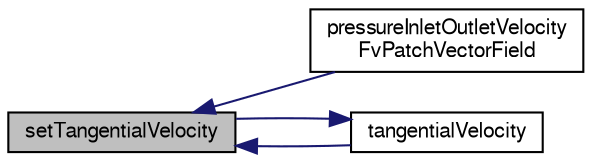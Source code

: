 digraph "setTangentialVelocity"
{
  bgcolor="transparent";
  edge [fontname="FreeSans",fontsize="10",labelfontname="FreeSans",labelfontsize="10"];
  node [fontname="FreeSans",fontsize="10",shape=record];
  rankdir="LR";
  Node131 [label="setTangentialVelocity",height=0.2,width=0.4,color="black", fillcolor="grey75", style="filled", fontcolor="black"];
  Node131 -> Node132 [dir="back",color="midnightblue",fontsize="10",style="solid",fontname="FreeSans"];
  Node132 [label="pressureInletOutletVelocity\lFvPatchVectorField",height=0.2,width=0.4,color="black",URL="$a22226.html#ad03b7862837a11794d9f5e6c729c236e",tooltip="Construct as copy setting internal field reference. "];
  Node131 -> Node133 [dir="back",color="midnightblue",fontsize="10",style="solid",fontname="FreeSans"];
  Node133 [label="tangentialVelocity",height=0.2,width=0.4,color="black",URL="$a22226.html#a04b8709a5d2bf495ca52f965bbe2bc7e",tooltip="Return the tangential velocity. "];
  Node133 -> Node131 [dir="back",color="midnightblue",fontsize="10",style="solid",fontname="FreeSans"];
}

